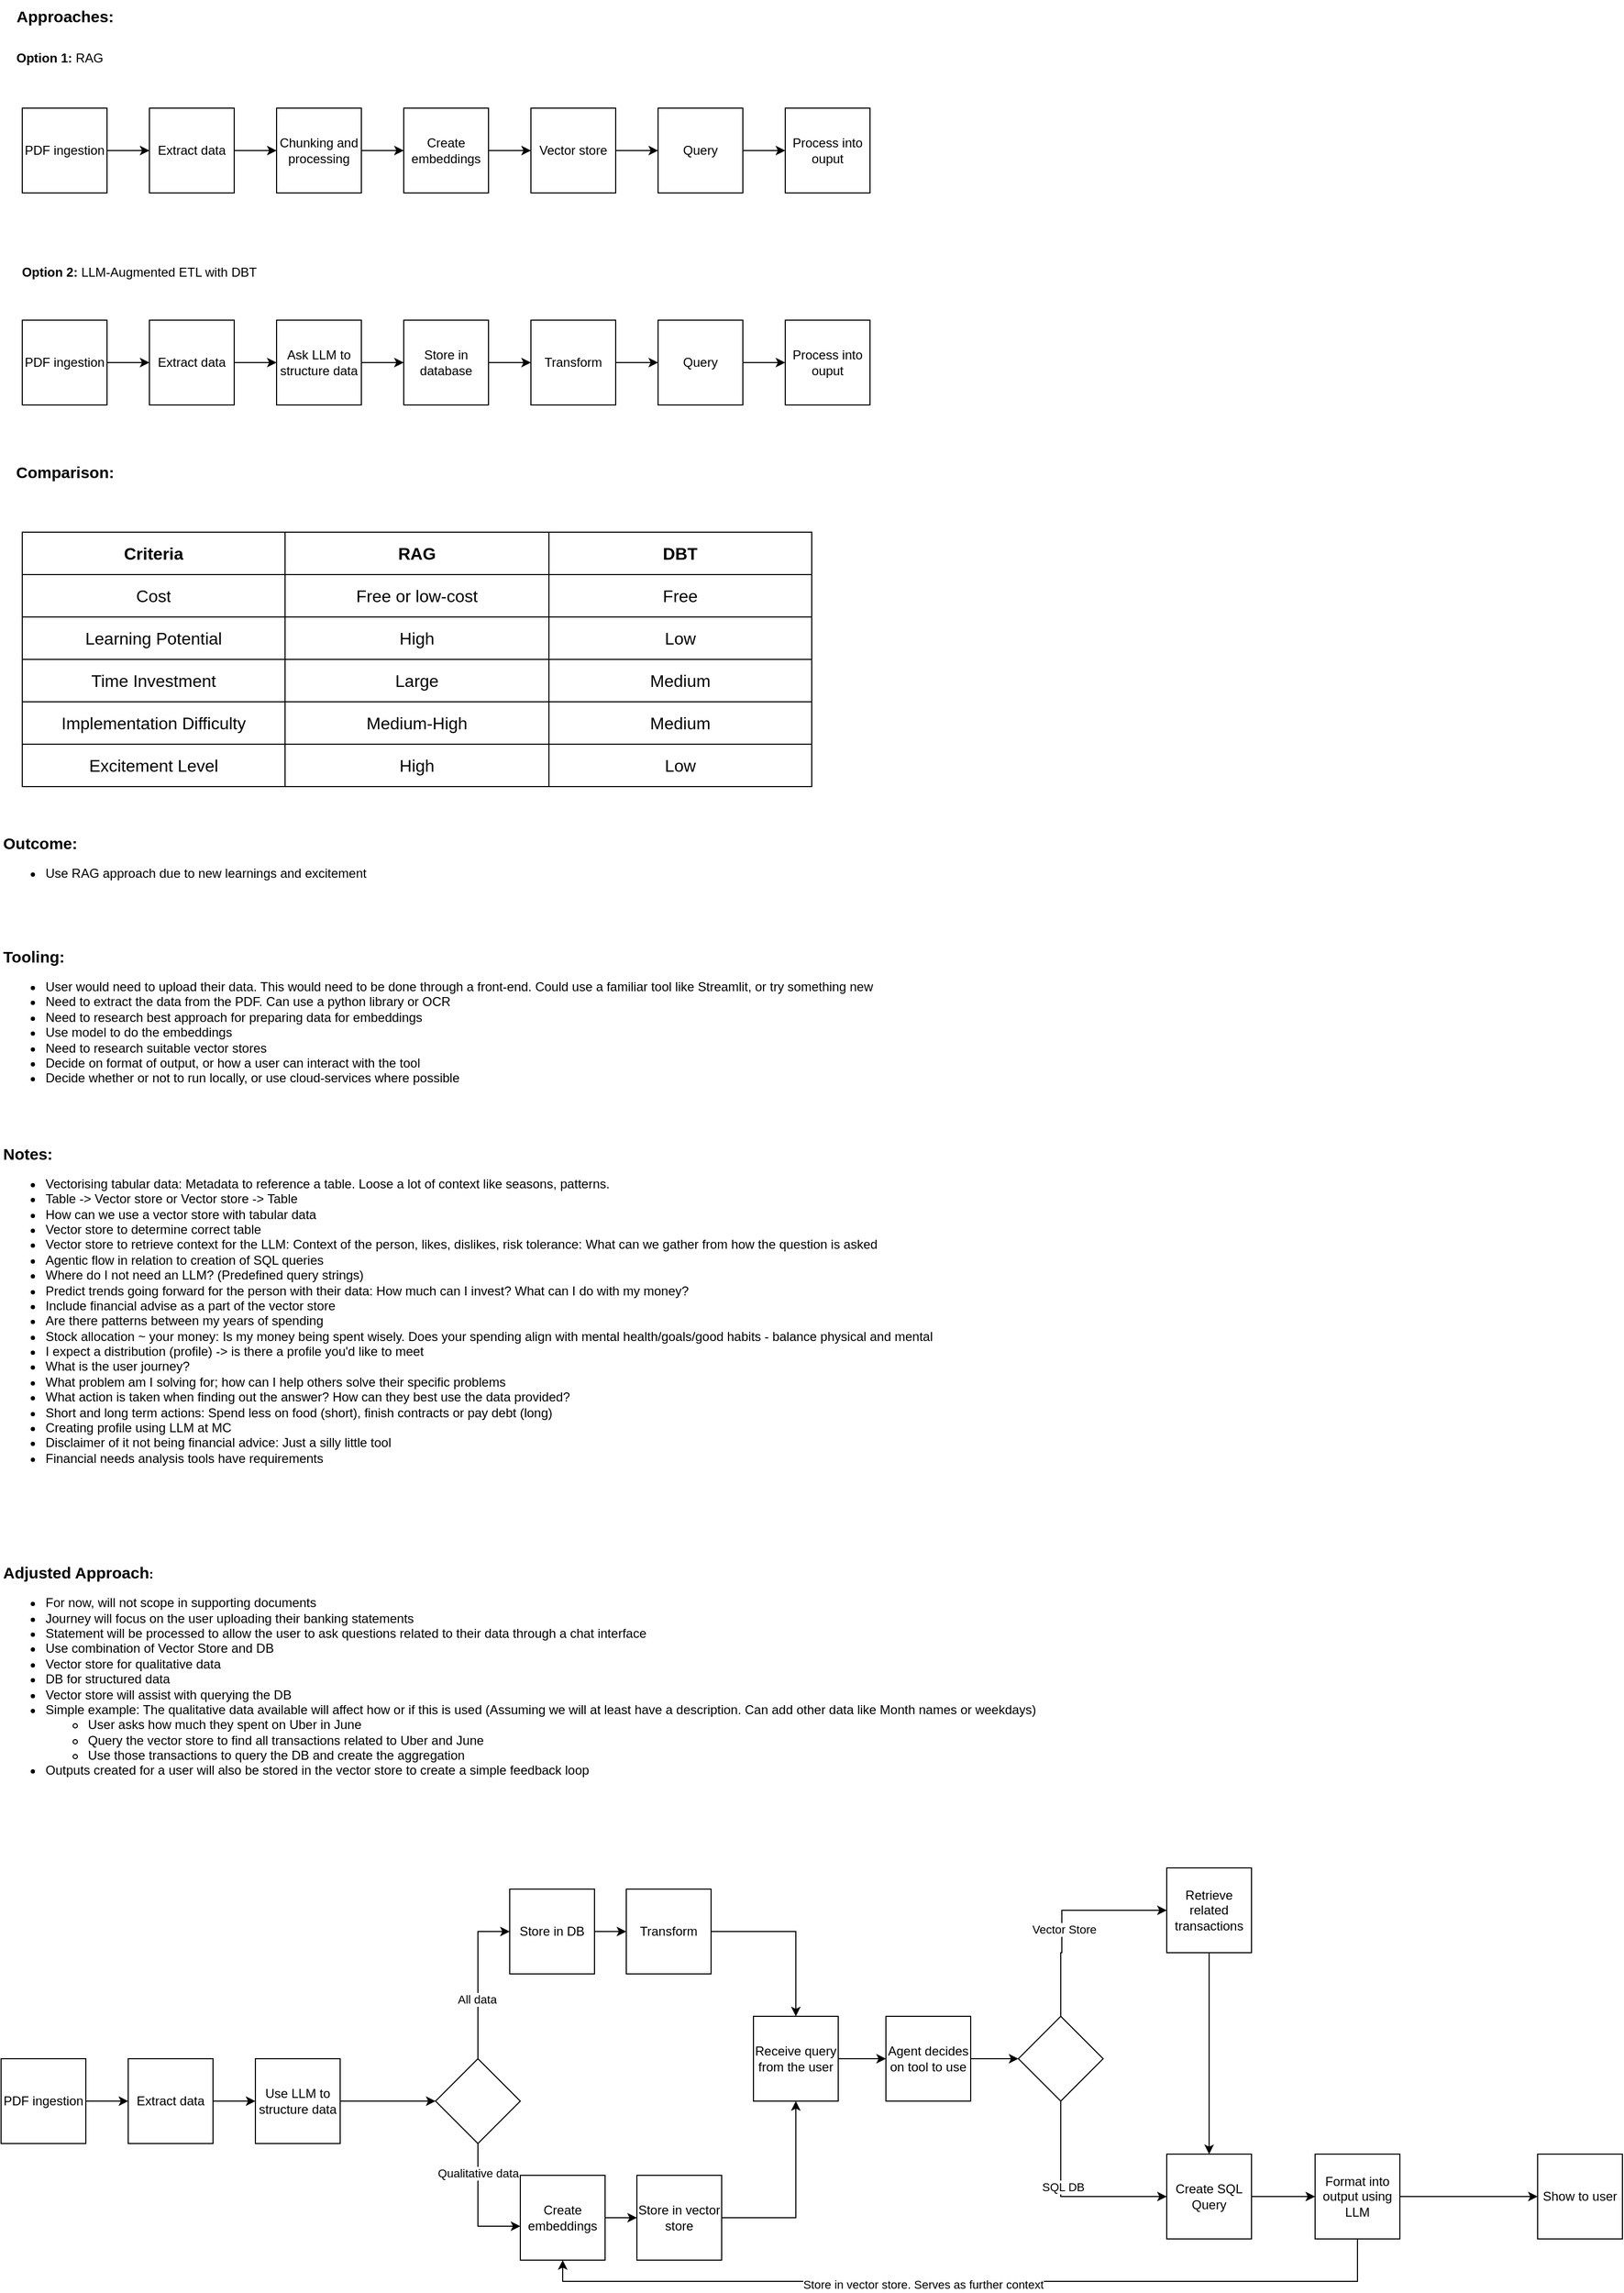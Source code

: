 <mxfile version="27.0.3">
  <diagram name="Page-1" id="FWyPqxEjXuNEc0cRYJci">
    <mxGraphModel dx="2066" dy="1066" grid="1" gridSize="10" guides="1" tooltips="1" connect="1" arrows="1" fold="1" page="1" pageScale="1" pageWidth="850" pageHeight="1100" math="0" shadow="0">
      <root>
        <mxCell id="0" />
        <mxCell id="1" parent="0" />
        <mxCell id="le88KfuYgvfjUTMIwj5V-2" style="edgeStyle=orthogonalEdgeStyle;rounded=0;orthogonalLoop=1;jettySize=auto;html=1;" parent="1" source="le88KfuYgvfjUTMIwj5V-1" target="le88KfuYgvfjUTMIwj5V-3" edge="1">
          <mxGeometry relative="1" as="geometry">
            <mxPoint x="210" y="150" as="targetPoint" />
          </mxGeometry>
        </mxCell>
        <mxCell id="le88KfuYgvfjUTMIwj5V-1" value="PDF ingestion" style="whiteSpace=wrap;html=1;aspect=fixed;" parent="1" vertex="1">
          <mxGeometry x="20" y="110" width="80" height="80" as="geometry" />
        </mxCell>
        <mxCell id="le88KfuYgvfjUTMIwj5V-4" style="edgeStyle=orthogonalEdgeStyle;rounded=0;orthogonalLoop=1;jettySize=auto;html=1;" parent="1" source="le88KfuYgvfjUTMIwj5V-3" target="le88KfuYgvfjUTMIwj5V-5" edge="1">
          <mxGeometry relative="1" as="geometry">
            <mxPoint x="360" y="150" as="targetPoint" />
          </mxGeometry>
        </mxCell>
        <mxCell id="le88KfuYgvfjUTMIwj5V-3" value="Extract data" style="whiteSpace=wrap;html=1;aspect=fixed;" parent="1" vertex="1">
          <mxGeometry x="140" y="110" width="80" height="80" as="geometry" />
        </mxCell>
        <mxCell id="le88KfuYgvfjUTMIwj5V-6" style="edgeStyle=orthogonalEdgeStyle;rounded=0;orthogonalLoop=1;jettySize=auto;html=1;" parent="1" source="le88KfuYgvfjUTMIwj5V-5" target="le88KfuYgvfjUTMIwj5V-7" edge="1">
          <mxGeometry relative="1" as="geometry">
            <mxPoint x="490" y="150" as="targetPoint" />
          </mxGeometry>
        </mxCell>
        <mxCell id="le88KfuYgvfjUTMIwj5V-5" value="Chunking and processing" style="whiteSpace=wrap;html=1;aspect=fixed;" parent="1" vertex="1">
          <mxGeometry x="260" y="110" width="80" height="80" as="geometry" />
        </mxCell>
        <mxCell id="le88KfuYgvfjUTMIwj5V-8" style="edgeStyle=orthogonalEdgeStyle;rounded=0;orthogonalLoop=1;jettySize=auto;html=1;" parent="1" source="le88KfuYgvfjUTMIwj5V-7" target="le88KfuYgvfjUTMIwj5V-9" edge="1">
          <mxGeometry relative="1" as="geometry">
            <mxPoint x="610" y="150" as="targetPoint" />
          </mxGeometry>
        </mxCell>
        <mxCell id="le88KfuYgvfjUTMIwj5V-7" value="Create embeddings" style="whiteSpace=wrap;html=1;aspect=fixed;" parent="1" vertex="1">
          <mxGeometry x="380" y="110" width="80" height="80" as="geometry" />
        </mxCell>
        <mxCell id="le88KfuYgvfjUTMIwj5V-10" style="edgeStyle=orthogonalEdgeStyle;rounded=0;orthogonalLoop=1;jettySize=auto;html=1;" parent="1" source="le88KfuYgvfjUTMIwj5V-9" target="le88KfuYgvfjUTMIwj5V-11" edge="1">
          <mxGeometry relative="1" as="geometry">
            <mxPoint x="730" y="150" as="targetPoint" />
          </mxGeometry>
        </mxCell>
        <mxCell id="le88KfuYgvfjUTMIwj5V-9" value="Vector store" style="whiteSpace=wrap;html=1;aspect=fixed;" parent="1" vertex="1">
          <mxGeometry x="500" y="110" width="80" height="80" as="geometry" />
        </mxCell>
        <mxCell id="le88KfuYgvfjUTMIwj5V-12" style="edgeStyle=orthogonalEdgeStyle;rounded=0;orthogonalLoop=1;jettySize=auto;html=1;" parent="1" source="le88KfuYgvfjUTMIwj5V-11" target="le88KfuYgvfjUTMIwj5V-13" edge="1">
          <mxGeometry relative="1" as="geometry">
            <mxPoint x="860" y="150" as="targetPoint" />
          </mxGeometry>
        </mxCell>
        <mxCell id="le88KfuYgvfjUTMIwj5V-11" value="Query" style="whiteSpace=wrap;html=1;aspect=fixed;" parent="1" vertex="1">
          <mxGeometry x="620" y="110" width="80" height="80" as="geometry" />
        </mxCell>
        <mxCell id="le88KfuYgvfjUTMIwj5V-13" value="Process into ouput" style="whiteSpace=wrap;html=1;aspect=fixed;" parent="1" vertex="1">
          <mxGeometry x="740" y="110" width="80" height="80" as="geometry" />
        </mxCell>
        <mxCell id="93mna4lZ3kdAWibTW48x-6" value="&lt;b&gt;Option 2:&lt;/b&gt; LLM-Augmented ETL with DBT" style="text;html=1;align=center;verticalAlign=middle;resizable=0;points=[];autosize=1;strokeColor=none;fillColor=none;" parent="1" vertex="1">
          <mxGeometry x="10" y="250" width="240" height="30" as="geometry" />
        </mxCell>
        <mxCell id="93mna4lZ3kdAWibTW48x-7" style="edgeStyle=orthogonalEdgeStyle;rounded=0;orthogonalLoop=1;jettySize=auto;html=1;" parent="1" source="93mna4lZ3kdAWibTW48x-8" target="93mna4lZ3kdAWibTW48x-10" edge="1">
          <mxGeometry relative="1" as="geometry">
            <mxPoint x="210" y="350" as="targetPoint" />
          </mxGeometry>
        </mxCell>
        <mxCell id="93mna4lZ3kdAWibTW48x-8" value="PDF ingestion" style="whiteSpace=wrap;html=1;aspect=fixed;" parent="1" vertex="1">
          <mxGeometry x="20" y="310" width="80" height="80" as="geometry" />
        </mxCell>
        <mxCell id="93mna4lZ3kdAWibTW48x-9" style="edgeStyle=orthogonalEdgeStyle;rounded=0;orthogonalLoop=1;jettySize=auto;html=1;" parent="1" source="93mna4lZ3kdAWibTW48x-10" target="93mna4lZ3kdAWibTW48x-12" edge="1">
          <mxGeometry relative="1" as="geometry">
            <mxPoint x="360" y="350" as="targetPoint" />
          </mxGeometry>
        </mxCell>
        <mxCell id="93mna4lZ3kdAWibTW48x-10" value="Extract data" style="whiteSpace=wrap;html=1;aspect=fixed;" parent="1" vertex="1">
          <mxGeometry x="140" y="310" width="80" height="80" as="geometry" />
        </mxCell>
        <mxCell id="93mna4lZ3kdAWibTW48x-11" style="edgeStyle=orthogonalEdgeStyle;rounded=0;orthogonalLoop=1;jettySize=auto;html=1;" parent="1" source="93mna4lZ3kdAWibTW48x-12" target="93mna4lZ3kdAWibTW48x-14" edge="1">
          <mxGeometry relative="1" as="geometry">
            <mxPoint x="490" y="350" as="targetPoint" />
          </mxGeometry>
        </mxCell>
        <mxCell id="93mna4lZ3kdAWibTW48x-12" value="Ask LLM to structure data" style="whiteSpace=wrap;html=1;aspect=fixed;" parent="1" vertex="1">
          <mxGeometry x="260" y="310" width="80" height="80" as="geometry" />
        </mxCell>
        <mxCell id="93mna4lZ3kdAWibTW48x-13" style="edgeStyle=orthogonalEdgeStyle;rounded=0;orthogonalLoop=1;jettySize=auto;html=1;" parent="1" source="93mna4lZ3kdAWibTW48x-14" target="93mna4lZ3kdAWibTW48x-16" edge="1">
          <mxGeometry relative="1" as="geometry">
            <mxPoint x="610" y="350" as="targetPoint" />
          </mxGeometry>
        </mxCell>
        <mxCell id="93mna4lZ3kdAWibTW48x-14" value="Store in database" style="whiteSpace=wrap;html=1;aspect=fixed;" parent="1" vertex="1">
          <mxGeometry x="380" y="310" width="80" height="80" as="geometry" />
        </mxCell>
        <mxCell id="93mna4lZ3kdAWibTW48x-15" style="edgeStyle=orthogonalEdgeStyle;rounded=0;orthogonalLoop=1;jettySize=auto;html=1;" parent="1" source="93mna4lZ3kdAWibTW48x-16" target="93mna4lZ3kdAWibTW48x-18" edge="1">
          <mxGeometry relative="1" as="geometry">
            <mxPoint x="730" y="350" as="targetPoint" />
          </mxGeometry>
        </mxCell>
        <mxCell id="93mna4lZ3kdAWibTW48x-16" value="Transform" style="whiteSpace=wrap;html=1;aspect=fixed;" parent="1" vertex="1">
          <mxGeometry x="500" y="310" width="80" height="80" as="geometry" />
        </mxCell>
        <mxCell id="93mna4lZ3kdAWibTW48x-17" style="edgeStyle=orthogonalEdgeStyle;rounded=0;orthogonalLoop=1;jettySize=auto;html=1;" parent="1" source="93mna4lZ3kdAWibTW48x-18" target="93mna4lZ3kdAWibTW48x-19" edge="1">
          <mxGeometry relative="1" as="geometry">
            <mxPoint x="860" y="350" as="targetPoint" />
          </mxGeometry>
        </mxCell>
        <mxCell id="93mna4lZ3kdAWibTW48x-18" value="Query" style="whiteSpace=wrap;html=1;aspect=fixed;" parent="1" vertex="1">
          <mxGeometry x="620" y="310" width="80" height="80" as="geometry" />
        </mxCell>
        <mxCell id="93mna4lZ3kdAWibTW48x-19" value="Process into ouput" style="whiteSpace=wrap;html=1;aspect=fixed;" parent="1" vertex="1">
          <mxGeometry x="740" y="310" width="80" height="80" as="geometry" />
        </mxCell>
        <mxCell id="93mna4lZ3kdAWibTW48x-24" value="&lt;div&gt;&lt;b&gt;&lt;font style=&quot;font-size: 15px;&quot;&gt;Approaches:&lt;/font&gt;&lt;/b&gt;&lt;/div&gt;" style="text;html=1;align=center;verticalAlign=middle;resizable=0;points=[];autosize=1;strokeColor=none;fillColor=none;" parent="1" vertex="1">
          <mxGeometry y="8" width="120" height="30" as="geometry" />
        </mxCell>
        <mxCell id="93mna4lZ3kdAWibTW48x-32" value="&lt;b&gt;Option 1: &lt;/b&gt;RAG" style="text;html=1;align=center;verticalAlign=middle;resizable=0;points=[];autosize=1;strokeColor=none;fillColor=none;" parent="1" vertex="1">
          <mxGeometry y="48" width="110" height="30" as="geometry" />
        </mxCell>
        <mxCell id="93mna4lZ3kdAWibTW48x-33" value="" style="shape=table;startSize=0;container=1;collapsible=0;childLayout=tableLayout;fontSize=16;" parent="1" vertex="1">
          <mxGeometry x="20" y="510" width="745" height="120" as="geometry" />
        </mxCell>
        <mxCell id="93mna4lZ3kdAWibTW48x-34" value="" style="shape=tableRow;horizontal=0;startSize=0;swimlaneHead=0;swimlaneBody=0;strokeColor=inherit;top=0;left=0;bottom=0;right=0;collapsible=0;dropTarget=0;fillColor=none;points=[[0,0.5],[1,0.5]];portConstraint=eastwest;fontSize=16;" parent="93mna4lZ3kdAWibTW48x-33" vertex="1">
          <mxGeometry width="745" height="40" as="geometry" />
        </mxCell>
        <mxCell id="93mna4lZ3kdAWibTW48x-35" value="&lt;b&gt;Criteria&lt;/b&gt;" style="shape=partialRectangle;html=1;whiteSpace=wrap;connectable=0;strokeColor=inherit;overflow=hidden;fillColor=none;top=0;left=0;bottom=0;right=0;pointerEvents=1;fontSize=16;" parent="93mna4lZ3kdAWibTW48x-34" vertex="1">
          <mxGeometry width="248" height="40" as="geometry">
            <mxRectangle width="248" height="40" as="alternateBounds" />
          </mxGeometry>
        </mxCell>
        <mxCell id="93mna4lZ3kdAWibTW48x-36" value="&lt;b&gt;RAG&lt;/b&gt;" style="shape=partialRectangle;html=1;whiteSpace=wrap;connectable=0;strokeColor=inherit;overflow=hidden;fillColor=none;top=0;left=0;bottom=0;right=0;pointerEvents=1;fontSize=16;" parent="93mna4lZ3kdAWibTW48x-34" vertex="1">
          <mxGeometry x="248" width="249" height="40" as="geometry">
            <mxRectangle width="249" height="40" as="alternateBounds" />
          </mxGeometry>
        </mxCell>
        <mxCell id="93mna4lZ3kdAWibTW48x-37" value="&lt;b&gt;DBT&lt;/b&gt;" style="shape=partialRectangle;html=1;whiteSpace=wrap;connectable=0;strokeColor=inherit;overflow=hidden;fillColor=none;top=0;left=0;bottom=0;right=0;pointerEvents=1;fontSize=16;" parent="93mna4lZ3kdAWibTW48x-34" vertex="1">
          <mxGeometry x="497" width="248" height="40" as="geometry">
            <mxRectangle width="248" height="40" as="alternateBounds" />
          </mxGeometry>
        </mxCell>
        <mxCell id="93mna4lZ3kdAWibTW48x-38" value="" style="shape=tableRow;horizontal=0;startSize=0;swimlaneHead=0;swimlaneBody=0;strokeColor=inherit;top=0;left=0;bottom=0;right=0;collapsible=0;dropTarget=0;fillColor=none;points=[[0,0.5],[1,0.5]];portConstraint=eastwest;fontSize=16;" parent="93mna4lZ3kdAWibTW48x-33" vertex="1">
          <mxGeometry y="40" width="745" height="40" as="geometry" />
        </mxCell>
        <mxCell id="93mna4lZ3kdAWibTW48x-39" value="Cost" style="shape=partialRectangle;html=1;whiteSpace=wrap;connectable=0;strokeColor=inherit;overflow=hidden;fillColor=none;top=0;left=0;bottom=0;right=0;pointerEvents=1;fontSize=16;" parent="93mna4lZ3kdAWibTW48x-38" vertex="1">
          <mxGeometry width="248" height="40" as="geometry">
            <mxRectangle width="248" height="40" as="alternateBounds" />
          </mxGeometry>
        </mxCell>
        <mxCell id="93mna4lZ3kdAWibTW48x-40" value="Free or low-cost" style="shape=partialRectangle;html=1;whiteSpace=wrap;connectable=0;strokeColor=inherit;overflow=hidden;fillColor=none;top=0;left=0;bottom=0;right=0;pointerEvents=1;fontSize=16;" parent="93mna4lZ3kdAWibTW48x-38" vertex="1">
          <mxGeometry x="248" width="249" height="40" as="geometry">
            <mxRectangle width="249" height="40" as="alternateBounds" />
          </mxGeometry>
        </mxCell>
        <mxCell id="93mna4lZ3kdAWibTW48x-41" value="Free" style="shape=partialRectangle;html=1;whiteSpace=wrap;connectable=0;strokeColor=inherit;overflow=hidden;fillColor=none;top=0;left=0;bottom=0;right=0;pointerEvents=1;fontSize=16;" parent="93mna4lZ3kdAWibTW48x-38" vertex="1">
          <mxGeometry x="497" width="248" height="40" as="geometry">
            <mxRectangle width="248" height="40" as="alternateBounds" />
          </mxGeometry>
        </mxCell>
        <mxCell id="93mna4lZ3kdAWibTW48x-42" value="" style="shape=tableRow;horizontal=0;startSize=0;swimlaneHead=0;swimlaneBody=0;strokeColor=inherit;top=0;left=0;bottom=0;right=0;collapsible=0;dropTarget=0;fillColor=none;points=[[0,0.5],[1,0.5]];portConstraint=eastwest;fontSize=16;" parent="93mna4lZ3kdAWibTW48x-33" vertex="1">
          <mxGeometry y="80" width="745" height="40" as="geometry" />
        </mxCell>
        <mxCell id="93mna4lZ3kdAWibTW48x-43" value="Learning Potential" style="shape=partialRectangle;html=1;whiteSpace=wrap;connectable=0;strokeColor=inherit;overflow=hidden;fillColor=none;top=0;left=0;bottom=0;right=0;pointerEvents=1;fontSize=16;" parent="93mna4lZ3kdAWibTW48x-42" vertex="1">
          <mxGeometry width="248" height="40" as="geometry">
            <mxRectangle width="248" height="40" as="alternateBounds" />
          </mxGeometry>
        </mxCell>
        <mxCell id="93mna4lZ3kdAWibTW48x-44" value="High" style="shape=partialRectangle;html=1;whiteSpace=wrap;connectable=0;strokeColor=inherit;overflow=hidden;fillColor=none;top=0;left=0;bottom=0;right=0;pointerEvents=1;fontSize=16;" parent="93mna4lZ3kdAWibTW48x-42" vertex="1">
          <mxGeometry x="248" width="249" height="40" as="geometry">
            <mxRectangle width="249" height="40" as="alternateBounds" />
          </mxGeometry>
        </mxCell>
        <mxCell id="93mna4lZ3kdAWibTW48x-45" value="Low" style="shape=partialRectangle;html=1;whiteSpace=wrap;connectable=0;strokeColor=inherit;overflow=hidden;fillColor=none;top=0;left=0;bottom=0;right=0;pointerEvents=1;fontSize=16;" parent="93mna4lZ3kdAWibTW48x-42" vertex="1">
          <mxGeometry x="497" width="248" height="40" as="geometry">
            <mxRectangle width="248" height="40" as="alternateBounds" />
          </mxGeometry>
        </mxCell>
        <mxCell id="93mna4lZ3kdAWibTW48x-47" value="&lt;font style=&quot;font-size: 15px;&quot;&gt;&lt;b&gt;&lt;font&gt;Comparison:&lt;/font&gt;&lt;/b&gt;&lt;/font&gt;" style="text;html=1;align=center;verticalAlign=middle;resizable=0;points=[];autosize=1;strokeColor=none;fillColor=none;" parent="1" vertex="1">
          <mxGeometry y="438" width="120" height="30" as="geometry" />
        </mxCell>
        <mxCell id="93mna4lZ3kdAWibTW48x-48" value="" style="shape=table;startSize=0;container=1;collapsible=0;childLayout=tableLayout;fontSize=16;" parent="1" vertex="1">
          <mxGeometry x="20" y="630" width="745" height="120" as="geometry" />
        </mxCell>
        <mxCell id="93mna4lZ3kdAWibTW48x-49" value="" style="shape=tableRow;horizontal=0;startSize=0;swimlaneHead=0;swimlaneBody=0;strokeColor=inherit;top=0;left=0;bottom=0;right=0;collapsible=0;dropTarget=0;fillColor=none;points=[[0,0.5],[1,0.5]];portConstraint=eastwest;fontSize=16;" parent="93mna4lZ3kdAWibTW48x-48" vertex="1">
          <mxGeometry width="745" height="40" as="geometry" />
        </mxCell>
        <mxCell id="93mna4lZ3kdAWibTW48x-50" value="Time Investment" style="shape=partialRectangle;html=1;whiteSpace=wrap;connectable=0;strokeColor=inherit;overflow=hidden;fillColor=none;top=0;left=0;bottom=0;right=0;pointerEvents=1;fontSize=16;" parent="93mna4lZ3kdAWibTW48x-49" vertex="1">
          <mxGeometry width="248" height="40" as="geometry">
            <mxRectangle width="248" height="40" as="alternateBounds" />
          </mxGeometry>
        </mxCell>
        <mxCell id="93mna4lZ3kdAWibTW48x-51" value="Large" style="shape=partialRectangle;html=1;whiteSpace=wrap;connectable=0;strokeColor=inherit;overflow=hidden;fillColor=none;top=0;left=0;bottom=0;right=0;pointerEvents=1;fontSize=16;" parent="93mna4lZ3kdAWibTW48x-49" vertex="1">
          <mxGeometry x="248" width="249" height="40" as="geometry">
            <mxRectangle width="249" height="40" as="alternateBounds" />
          </mxGeometry>
        </mxCell>
        <mxCell id="93mna4lZ3kdAWibTW48x-52" value="Medium" style="shape=partialRectangle;html=1;whiteSpace=wrap;connectable=0;strokeColor=inherit;overflow=hidden;fillColor=none;top=0;left=0;bottom=0;right=0;pointerEvents=1;fontSize=16;" parent="93mna4lZ3kdAWibTW48x-49" vertex="1">
          <mxGeometry x="497" width="248" height="40" as="geometry">
            <mxRectangle width="248" height="40" as="alternateBounds" />
          </mxGeometry>
        </mxCell>
        <mxCell id="93mna4lZ3kdAWibTW48x-53" value="" style="shape=tableRow;horizontal=0;startSize=0;swimlaneHead=0;swimlaneBody=0;strokeColor=inherit;top=0;left=0;bottom=0;right=0;collapsible=0;dropTarget=0;fillColor=none;points=[[0,0.5],[1,0.5]];portConstraint=eastwest;fontSize=16;" parent="93mna4lZ3kdAWibTW48x-48" vertex="1">
          <mxGeometry y="40" width="745" height="40" as="geometry" />
        </mxCell>
        <mxCell id="93mna4lZ3kdAWibTW48x-54" value="Implementation Difficulty" style="shape=partialRectangle;html=1;whiteSpace=wrap;connectable=0;strokeColor=inherit;overflow=hidden;fillColor=none;top=0;left=0;bottom=0;right=0;pointerEvents=1;fontSize=16;" parent="93mna4lZ3kdAWibTW48x-53" vertex="1">
          <mxGeometry width="248" height="40" as="geometry">
            <mxRectangle width="248" height="40" as="alternateBounds" />
          </mxGeometry>
        </mxCell>
        <mxCell id="93mna4lZ3kdAWibTW48x-55" value="Medium-High" style="shape=partialRectangle;html=1;whiteSpace=wrap;connectable=0;strokeColor=inherit;overflow=hidden;fillColor=none;top=0;left=0;bottom=0;right=0;pointerEvents=1;fontSize=16;" parent="93mna4lZ3kdAWibTW48x-53" vertex="1">
          <mxGeometry x="248" width="249" height="40" as="geometry">
            <mxRectangle width="249" height="40" as="alternateBounds" />
          </mxGeometry>
        </mxCell>
        <mxCell id="93mna4lZ3kdAWibTW48x-56" value="Medium" style="shape=partialRectangle;html=1;whiteSpace=wrap;connectable=0;strokeColor=inherit;overflow=hidden;fillColor=none;top=0;left=0;bottom=0;right=0;pointerEvents=1;fontSize=16;" parent="93mna4lZ3kdAWibTW48x-53" vertex="1">
          <mxGeometry x="497" width="248" height="40" as="geometry">
            <mxRectangle width="248" height="40" as="alternateBounds" />
          </mxGeometry>
        </mxCell>
        <mxCell id="93mna4lZ3kdAWibTW48x-57" value="" style="shape=tableRow;horizontal=0;startSize=0;swimlaneHead=0;swimlaneBody=0;strokeColor=inherit;top=0;left=0;bottom=0;right=0;collapsible=0;dropTarget=0;fillColor=none;points=[[0,0.5],[1,0.5]];portConstraint=eastwest;fontSize=16;" parent="93mna4lZ3kdAWibTW48x-48" vertex="1">
          <mxGeometry y="80" width="745" height="40" as="geometry" />
        </mxCell>
        <mxCell id="93mna4lZ3kdAWibTW48x-58" value="Excitement Level" style="shape=partialRectangle;html=1;whiteSpace=wrap;connectable=0;strokeColor=inherit;overflow=hidden;fillColor=none;top=0;left=0;bottom=0;right=0;pointerEvents=1;fontSize=16;" parent="93mna4lZ3kdAWibTW48x-57" vertex="1">
          <mxGeometry width="248" height="40" as="geometry">
            <mxRectangle width="248" height="40" as="alternateBounds" />
          </mxGeometry>
        </mxCell>
        <mxCell id="93mna4lZ3kdAWibTW48x-59" value="High" style="shape=partialRectangle;html=1;whiteSpace=wrap;connectable=0;strokeColor=inherit;overflow=hidden;fillColor=none;top=0;left=0;bottom=0;right=0;pointerEvents=1;fontSize=16;" parent="93mna4lZ3kdAWibTW48x-57" vertex="1">
          <mxGeometry x="248" width="249" height="40" as="geometry">
            <mxRectangle width="249" height="40" as="alternateBounds" />
          </mxGeometry>
        </mxCell>
        <mxCell id="93mna4lZ3kdAWibTW48x-60" value="Low" style="shape=partialRectangle;html=1;whiteSpace=wrap;connectable=0;strokeColor=inherit;overflow=hidden;fillColor=none;top=0;left=0;bottom=0;right=0;pointerEvents=1;fontSize=16;" parent="93mna4lZ3kdAWibTW48x-57" vertex="1">
          <mxGeometry x="497" width="248" height="40" as="geometry">
            <mxRectangle width="248" height="40" as="alternateBounds" />
          </mxGeometry>
        </mxCell>
        <mxCell id="93mna4lZ3kdAWibTW48x-61" value="&lt;div align=&quot;left&quot;&gt;&lt;b&gt;&lt;font style=&quot;font-size: 15px;&quot;&gt;Outcome: &lt;/font&gt;&lt;br&gt;&lt;/b&gt;&lt;/div&gt;&lt;div align=&quot;left&quot;&gt;&lt;ul&gt;&lt;li&gt;&lt;font&gt;Use RAG approach due to new learnings and excitement&lt;/font&gt;&lt;/li&gt;&lt;/ul&gt;&lt;/div&gt;" style="text;html=1;align=left;verticalAlign=middle;resizable=0;points=[];autosize=1;strokeColor=none;fillColor=none;" parent="1" vertex="1">
          <mxGeometry y="788" width="360" height="70" as="geometry" />
        </mxCell>
        <mxCell id="93mna4lZ3kdAWibTW48x-62" value="&lt;div align=&quot;left&quot;&gt;&lt;b&gt;&lt;font style=&quot;font-size: 15px;&quot;&gt;Tooling:&lt;/font&gt;&lt;/b&gt;&lt;br&gt;&lt;ul&gt;&lt;li&gt;User would need to upload their data. This would need to be done through a front-end. Could use a familiar tool like Streamlit, or try something new&lt;/li&gt;&lt;li&gt;Need to extract the data from the PDF. Can use a python library or OCR&lt;/li&gt;&lt;li&gt;Need to research best approach for preparing data for embeddings&lt;/li&gt;&lt;li&gt;Use model to do the embeddings&lt;/li&gt;&lt;li&gt;Need to research suitable vector stores&lt;/li&gt;&lt;li&gt;Decide on format of output, or how a user can interact with the tool&lt;/li&gt;&lt;li&gt;Decide whether or not to run locally, or use cloud-services where possible&lt;/li&gt;&lt;/ul&gt;&lt;/div&gt;&lt;div align=&quot;left&quot;&gt;&lt;br&gt;&lt;/div&gt;" style="text;html=1;align=left;verticalAlign=middle;resizable=0;points=[];autosize=1;strokeColor=none;fillColor=none;" parent="1" vertex="1">
          <mxGeometry y="890" width="840" height="180" as="geometry" />
        </mxCell>
        <mxCell id="uvxar91uTMjzyahuhUPR-1" value="&lt;div align=&quot;left&quot;&gt;&lt;font style=&quot;font-size: 15px;&quot;&gt;&lt;b&gt;Notes:&lt;/b&gt;&lt;/font&gt;&lt;br&gt;&lt;ul&gt;&lt;li&gt;Vectorising tabular data: Metadata to reference a table. Loose a lot of context like seasons, patterns.&lt;/li&gt;&lt;li&gt;Table -&amp;gt; Vector store or Vector store -&amp;gt; Table&lt;/li&gt;&lt;li&gt;How can we use a vector store with tabular data&lt;/li&gt;&lt;li&gt;Vector store to determine correct table &lt;br&gt;&lt;/li&gt;&lt;li&gt;Vector store to retrieve context for the LLM: Context of the person, likes, dislikes, risk tolerance: What can we gather from how the question is asked&lt;/li&gt;&lt;li&gt;Agentic flow in relation to creation of SQL queries&lt;/li&gt;&lt;li&gt;Where do I not need an LLM? (Predefined query strings)&lt;/li&gt;&lt;li&gt;Predict trends going forward for the person with their data: How much can I invest? What can I do with my money?&lt;/li&gt;&lt;li&gt;Include financial advise as a part of the vector store&lt;/li&gt;&lt;li&gt;Are there patterns between my years of spending&lt;/li&gt;&lt;li&gt;Stock allocation ~ your money: Is my money being spent wisely. Does your spending align with mental health/goals/good habits - balance physical and mental&lt;/li&gt;&lt;li&gt;I expect a distribution (profile) -&amp;gt; is there a profile you&#39;d like to meet&lt;/li&gt;&lt;li&gt;What is the user journey?&lt;/li&gt;&lt;li&gt;What problem am I solving for; how can I help others solve their specific problems&lt;/li&gt;&lt;li&gt;What action is taken when finding out the answer? How can they best use the data provided?&lt;/li&gt;&lt;li&gt;Short and long term actions: Spend less on food (short), finish contracts or pay debt (long)&lt;/li&gt;&lt;li&gt;Creating profile using LLM at MC&lt;/li&gt;&lt;li&gt;Disclaimer of it not being financial advice: Just a silly little tool&lt;/li&gt;&lt;li&gt;Financial needs analysis tools have requirements&lt;/li&gt;&lt;/ul&gt;&lt;/div&gt;" style="text;html=1;align=left;verticalAlign=middle;resizable=0;points=[];autosize=1;strokeColor=none;fillColor=none;" vertex="1" parent="1">
          <mxGeometry y="1060" width="900" height="370" as="geometry" />
        </mxCell>
        <mxCell id="uvxar91uTMjzyahuhUPR-2" value="&lt;div align=&quot;left&quot;&gt;&lt;b&gt;&lt;font style=&quot;font-size: 15px;&quot;&gt;Adjusted Approach&lt;/font&gt;:&lt;/b&gt;&amp;nbsp;&lt;/div&gt;&lt;div align=&quot;left&quot;&gt;&lt;ul&gt;&lt;li&gt;For now, will not scope in supporting documents&lt;/li&gt;&lt;li&gt;Journey will focus on the user uploading their banking statements&lt;/li&gt;&lt;li&gt;Statement will be processed to allow the user to ask questions related to their data through a chat interface&lt;/li&gt;&lt;li&gt;Use combination of Vector Store and DB&lt;/li&gt;&lt;li&gt;Vector store for qualitative data&lt;/li&gt;&lt;li&gt;DB for structured data&lt;/li&gt;&lt;li&gt;Vector store will assist with querying the DB&lt;/li&gt;&lt;li&gt;Simple example: The qualitative data available will affect how or if this is used (Assuming we will at least have a description. Can add other data like Month names or weekdays)&lt;/li&gt;&lt;ul&gt;&lt;li&gt;User asks how much they spent on Uber in June&lt;/li&gt;&lt;li&gt;Query the vector store to find all transactions related to Uber and June&lt;/li&gt;&lt;li&gt;Use those transactions to query the DB and create the aggregation&lt;/li&gt;&lt;/ul&gt;&lt;li&gt;Outputs created for a user will also be stored in the vector store to create a simple feedback loop&lt;/li&gt;&lt;/ul&gt;&lt;/div&gt;" style="text;html=1;align=left;verticalAlign=middle;resizable=0;points=[];autosize=1;strokeColor=none;fillColor=none;" vertex="1" parent="1">
          <mxGeometry y="1465" width="990" height="250" as="geometry" />
        </mxCell>
        <mxCell id="uvxar91uTMjzyahuhUPR-3" style="edgeStyle=orthogonalEdgeStyle;rounded=0;orthogonalLoop=1;jettySize=auto;html=1;" edge="1" parent="1" source="uvxar91uTMjzyahuhUPR-4" target="uvxar91uTMjzyahuhUPR-6">
          <mxGeometry relative="1" as="geometry">
            <mxPoint x="190" y="1740" as="targetPoint" />
          </mxGeometry>
        </mxCell>
        <mxCell id="uvxar91uTMjzyahuhUPR-4" value="PDF ingestion" style="whiteSpace=wrap;html=1;aspect=fixed;" vertex="1" parent="1">
          <mxGeometry y="1950" width="80" height="80" as="geometry" />
        </mxCell>
        <mxCell id="uvxar91uTMjzyahuhUPR-55" style="edgeStyle=orthogonalEdgeStyle;rounded=0;orthogonalLoop=1;jettySize=auto;html=1;entryX=0;entryY=0.5;entryDx=0;entryDy=0;" edge="1" parent="1" source="uvxar91uTMjzyahuhUPR-6" target="uvxar91uTMjzyahuhUPR-54">
          <mxGeometry relative="1" as="geometry" />
        </mxCell>
        <mxCell id="uvxar91uTMjzyahuhUPR-6" value="Extract data" style="whiteSpace=wrap;html=1;aspect=fixed;" vertex="1" parent="1">
          <mxGeometry x="120" y="1950" width="80" height="80" as="geometry" />
        </mxCell>
        <mxCell id="uvxar91uTMjzyahuhUPR-9" style="edgeStyle=orthogonalEdgeStyle;rounded=0;orthogonalLoop=1;jettySize=auto;html=1;" edge="1" parent="1" source="uvxar91uTMjzyahuhUPR-10" target="uvxar91uTMjzyahuhUPR-12">
          <mxGeometry relative="1" as="geometry">
            <mxPoint x="860" y="1840" as="targetPoint" />
          </mxGeometry>
        </mxCell>
        <mxCell id="uvxar91uTMjzyahuhUPR-10" value="Store in DB" style="whiteSpace=wrap;html=1;aspect=fixed;" vertex="1" parent="1">
          <mxGeometry x="480" y="1790" width="80" height="80" as="geometry" />
        </mxCell>
        <mxCell id="uvxar91uTMjzyahuhUPR-11" style="edgeStyle=orthogonalEdgeStyle;rounded=0;orthogonalLoop=1;jettySize=auto;html=1;entryX=0.5;entryY=0;entryDx=0;entryDy=0;" edge="1" parent="1" source="uvxar91uTMjzyahuhUPR-12" target="uvxar91uTMjzyahuhUPR-64">
          <mxGeometry relative="1" as="geometry">
            <mxPoint x="710" y="1830" as="targetPoint" />
          </mxGeometry>
        </mxCell>
        <mxCell id="uvxar91uTMjzyahuhUPR-12" value="Transform" style="whiteSpace=wrap;html=1;aspect=fixed;" vertex="1" parent="1">
          <mxGeometry x="590" y="1790" width="80" height="80" as="geometry" />
        </mxCell>
        <mxCell id="uvxar91uTMjzyahuhUPR-50" style="edgeStyle=orthogonalEdgeStyle;rounded=0;orthogonalLoop=1;jettySize=auto;html=1;entryX=0;entryY=0.5;entryDx=0;entryDy=0;" edge="1" parent="1" source="uvxar91uTMjzyahuhUPR-49" target="uvxar91uTMjzyahuhUPR-10">
          <mxGeometry relative="1" as="geometry">
            <mxPoint x="470" y="1840" as="targetPoint" />
          </mxGeometry>
        </mxCell>
        <mxCell id="uvxar91uTMjzyahuhUPR-51" value="All data" style="edgeLabel;html=1;align=center;verticalAlign=middle;resizable=0;points=[];" vertex="1" connectable="0" parent="uvxar91uTMjzyahuhUPR-50">
          <mxGeometry x="-0.246" y="1" relative="1" as="geometry">
            <mxPoint as="offset" />
          </mxGeometry>
        </mxCell>
        <mxCell id="uvxar91uTMjzyahuhUPR-52" style="edgeStyle=orthogonalEdgeStyle;rounded=0;orthogonalLoop=1;jettySize=auto;html=1;entryX=0;entryY=0.6;entryDx=0;entryDy=0;entryPerimeter=0;" edge="1" parent="1" source="uvxar91uTMjzyahuhUPR-49" target="uvxar91uTMjzyahuhUPR-58">
          <mxGeometry relative="1" as="geometry">
            <mxPoint x="470" y="2180" as="targetPoint" />
          </mxGeometry>
        </mxCell>
        <mxCell id="uvxar91uTMjzyahuhUPR-53" value="Qualitative data" style="edgeLabel;html=1;align=center;verticalAlign=middle;resizable=0;points=[];" vertex="1" connectable="0" parent="uvxar91uTMjzyahuhUPR-52">
          <mxGeometry x="-0.531" relative="1" as="geometry">
            <mxPoint as="offset" />
          </mxGeometry>
        </mxCell>
        <mxCell id="uvxar91uTMjzyahuhUPR-49" value="" style="rhombus;whiteSpace=wrap;html=1;" vertex="1" parent="1">
          <mxGeometry x="410" y="1950" width="80" height="80" as="geometry" />
        </mxCell>
        <mxCell id="uvxar91uTMjzyahuhUPR-56" style="edgeStyle=orthogonalEdgeStyle;rounded=0;orthogonalLoop=1;jettySize=auto;html=1;entryX=0;entryY=0.5;entryDx=0;entryDy=0;" edge="1" parent="1" source="uvxar91uTMjzyahuhUPR-54" target="uvxar91uTMjzyahuhUPR-49">
          <mxGeometry relative="1" as="geometry" />
        </mxCell>
        <mxCell id="uvxar91uTMjzyahuhUPR-54" value="Use LLM to structure data" style="whiteSpace=wrap;html=1;aspect=fixed;" vertex="1" parent="1">
          <mxGeometry x="240" y="1950" width="80" height="80" as="geometry" />
        </mxCell>
        <mxCell id="uvxar91uTMjzyahuhUPR-57" style="edgeStyle=orthogonalEdgeStyle;rounded=0;orthogonalLoop=1;jettySize=auto;html=1;" edge="1" parent="1" source="uvxar91uTMjzyahuhUPR-58" target="uvxar91uTMjzyahuhUPR-60">
          <mxGeometry relative="1" as="geometry">
            <mxPoint x="870" y="2110" as="targetPoint" />
          </mxGeometry>
        </mxCell>
        <mxCell id="uvxar91uTMjzyahuhUPR-58" value="Create embeddings" style="whiteSpace=wrap;html=1;aspect=fixed;" vertex="1" parent="1">
          <mxGeometry x="490" y="2060" width="80" height="80" as="geometry" />
        </mxCell>
        <mxCell id="uvxar91uTMjzyahuhUPR-59" style="edgeStyle=orthogonalEdgeStyle;rounded=0;orthogonalLoop=1;jettySize=auto;html=1;entryX=0.5;entryY=1;entryDx=0;entryDy=0;" edge="1" parent="1" source="uvxar91uTMjzyahuhUPR-60" target="uvxar91uTMjzyahuhUPR-64">
          <mxGeometry relative="1" as="geometry">
            <mxPoint x="720" y="2100" as="targetPoint" />
          </mxGeometry>
        </mxCell>
        <mxCell id="uvxar91uTMjzyahuhUPR-60" value="Store in vector store" style="whiteSpace=wrap;html=1;aspect=fixed;" vertex="1" parent="1">
          <mxGeometry x="600" y="2060" width="80" height="80" as="geometry" />
        </mxCell>
        <mxCell id="uvxar91uTMjzyahuhUPR-65" style="edgeStyle=orthogonalEdgeStyle;rounded=0;orthogonalLoop=1;jettySize=auto;html=1;" edge="1" parent="1" source="uvxar91uTMjzyahuhUPR-64" target="uvxar91uTMjzyahuhUPR-66">
          <mxGeometry relative="1" as="geometry">
            <mxPoint x="870" y="1950" as="targetPoint" />
          </mxGeometry>
        </mxCell>
        <mxCell id="uvxar91uTMjzyahuhUPR-64" value="Receive query from the user" style="whiteSpace=wrap;html=1;aspect=fixed;" vertex="1" parent="1">
          <mxGeometry x="710" y="1910" width="80" height="80" as="geometry" />
        </mxCell>
        <mxCell id="uvxar91uTMjzyahuhUPR-68" style="edgeStyle=orthogonalEdgeStyle;rounded=0;orthogonalLoop=1;jettySize=auto;html=1;entryX=0;entryY=0.5;entryDx=0;entryDy=0;" edge="1" parent="1" source="uvxar91uTMjzyahuhUPR-66" target="uvxar91uTMjzyahuhUPR-67">
          <mxGeometry relative="1" as="geometry" />
        </mxCell>
        <mxCell id="uvxar91uTMjzyahuhUPR-66" value="Agent decides on tool to use" style="whiteSpace=wrap;html=1;aspect=fixed;" vertex="1" parent="1">
          <mxGeometry x="835" y="1910" width="80" height="80" as="geometry" />
        </mxCell>
        <mxCell id="uvxar91uTMjzyahuhUPR-69" style="edgeStyle=orthogonalEdgeStyle;rounded=0;orthogonalLoop=1;jettySize=auto;html=1;entryX=0;entryY=0.5;entryDx=0;entryDy=0;" edge="1" parent="1" source="uvxar91uTMjzyahuhUPR-67" target="uvxar91uTMjzyahuhUPR-73">
          <mxGeometry relative="1" as="geometry">
            <mxPoint x="1000" y="1790" as="targetPoint" />
            <Array as="points">
              <mxPoint x="1000" y="1850" />
              <mxPoint x="1001" y="1850" />
              <mxPoint x="1001" y="1810" />
            </Array>
          </mxGeometry>
        </mxCell>
        <mxCell id="uvxar91uTMjzyahuhUPR-71" value="Vector Store" style="edgeLabel;html=1;align=center;verticalAlign=middle;resizable=0;points=[];" vertex="1" connectable="0" parent="uvxar91uTMjzyahuhUPR-69">
          <mxGeometry x="-0.17" y="-2" relative="1" as="geometry">
            <mxPoint as="offset" />
          </mxGeometry>
        </mxCell>
        <mxCell id="uvxar91uTMjzyahuhUPR-70" style="edgeStyle=orthogonalEdgeStyle;rounded=0;orthogonalLoop=1;jettySize=auto;html=1;entryX=0;entryY=0.5;entryDx=0;entryDy=0;exitX=0.5;exitY=1;exitDx=0;exitDy=0;" edge="1" parent="1" source="uvxar91uTMjzyahuhUPR-67" target="uvxar91uTMjzyahuhUPR-74">
          <mxGeometry relative="1" as="geometry">
            <mxPoint x="1000" y="2110" as="targetPoint" />
          </mxGeometry>
        </mxCell>
        <mxCell id="uvxar91uTMjzyahuhUPR-72" value="SQL DB" style="edgeLabel;html=1;align=center;verticalAlign=middle;resizable=0;points=[];" vertex="1" connectable="0" parent="uvxar91uTMjzyahuhUPR-70">
          <mxGeometry x="-0.153" y="2" relative="1" as="geometry">
            <mxPoint as="offset" />
          </mxGeometry>
        </mxCell>
        <mxCell id="uvxar91uTMjzyahuhUPR-67" value="" style="rhombus;whiteSpace=wrap;html=1;" vertex="1" parent="1">
          <mxGeometry x="960" y="1910" width="80" height="80" as="geometry" />
        </mxCell>
        <mxCell id="uvxar91uTMjzyahuhUPR-75" style="edgeStyle=orthogonalEdgeStyle;rounded=0;orthogonalLoop=1;jettySize=auto;html=1;entryX=0.5;entryY=0;entryDx=0;entryDy=0;" edge="1" parent="1" source="uvxar91uTMjzyahuhUPR-73" target="uvxar91uTMjzyahuhUPR-74">
          <mxGeometry relative="1" as="geometry" />
        </mxCell>
        <mxCell id="uvxar91uTMjzyahuhUPR-73" value="Retrieve related transactions" style="whiteSpace=wrap;html=1;aspect=fixed;" vertex="1" parent="1">
          <mxGeometry x="1100" y="1770" width="80" height="80" as="geometry" />
        </mxCell>
        <mxCell id="uvxar91uTMjzyahuhUPR-76" style="edgeStyle=orthogonalEdgeStyle;rounded=0;orthogonalLoop=1;jettySize=auto;html=1;" edge="1" parent="1" source="uvxar91uTMjzyahuhUPR-74">
          <mxGeometry relative="1" as="geometry">
            <mxPoint x="1240" y="2080" as="targetPoint" />
          </mxGeometry>
        </mxCell>
        <mxCell id="uvxar91uTMjzyahuhUPR-74" value="Create SQL Query" style="whiteSpace=wrap;html=1;aspect=fixed;" vertex="1" parent="1">
          <mxGeometry x="1100" y="2040" width="80" height="80" as="geometry" />
        </mxCell>
        <mxCell id="uvxar91uTMjzyahuhUPR-78" style="edgeStyle=orthogonalEdgeStyle;rounded=0;orthogonalLoop=1;jettySize=auto;html=1;" edge="1" parent="1" source="uvxar91uTMjzyahuhUPR-77">
          <mxGeometry relative="1" as="geometry">
            <mxPoint x="1450" y="2080" as="targetPoint" />
          </mxGeometry>
        </mxCell>
        <mxCell id="uvxar91uTMjzyahuhUPR-80" style="edgeStyle=orthogonalEdgeStyle;rounded=0;orthogonalLoop=1;jettySize=auto;html=1;exitX=0.5;exitY=1;exitDx=0;exitDy=0;entryX=0.5;entryY=1;entryDx=0;entryDy=0;" edge="1" parent="1" source="uvxar91uTMjzyahuhUPR-77" target="uvxar91uTMjzyahuhUPR-58">
          <mxGeometry relative="1" as="geometry" />
        </mxCell>
        <mxCell id="uvxar91uTMjzyahuhUPR-82" value="Store in vector store. Serves as further context" style="edgeLabel;html=1;align=center;verticalAlign=middle;resizable=0;points=[];" vertex="1" connectable="0" parent="uvxar91uTMjzyahuhUPR-80">
          <mxGeometry x="0.111" y="3" relative="1" as="geometry">
            <mxPoint as="offset" />
          </mxGeometry>
        </mxCell>
        <mxCell id="uvxar91uTMjzyahuhUPR-77" value="Format into output using LLM" style="whiteSpace=wrap;html=1;aspect=fixed;" vertex="1" parent="1">
          <mxGeometry x="1240" y="2040" width="80" height="80" as="geometry" />
        </mxCell>
        <mxCell id="uvxar91uTMjzyahuhUPR-79" value="Show to user" style="whiteSpace=wrap;html=1;aspect=fixed;" vertex="1" parent="1">
          <mxGeometry x="1450" y="2040" width="80" height="80" as="geometry" />
        </mxCell>
      </root>
    </mxGraphModel>
  </diagram>
</mxfile>

